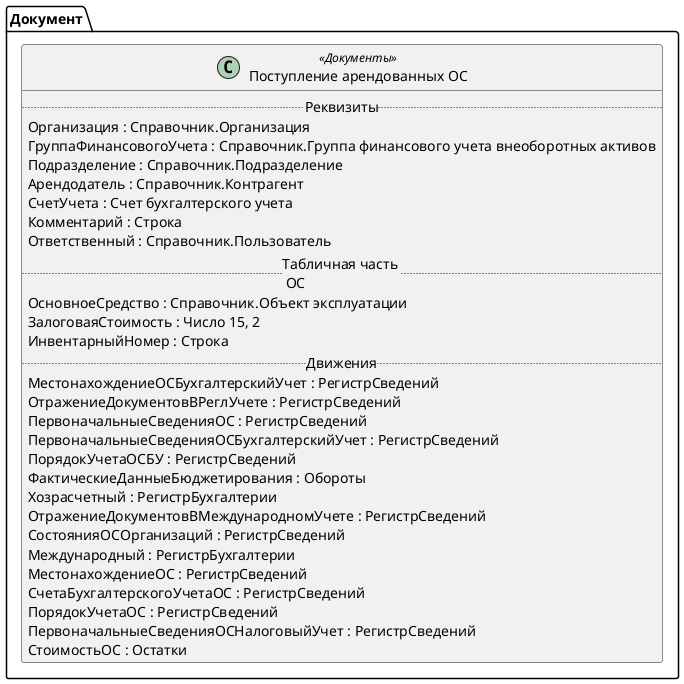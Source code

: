 ﻿@startuml ПоступлениеАрендованныхОС
'!include templates.wsd
'..\include templates.wsd
class Документ.ПоступлениеАрендованныхОС as "Поступление арендованных ОС" <<Документы>>
{
..Реквизиты..
Организация : Справочник.Организация
ГруппаФинансовогоУчета : Справочник.Группа финансового учета внеоборотных активов
Подразделение : Справочник.Подразделение
Арендодатель : Справочник.Контрагент
СчетУчета : Счет бухгалтерского учета
Комментарий : Строка
Ответственный : Справочник.Пользователь
..Табличная часть \n ОС..
ОсновноеСредство : Справочник.Объект эксплуатации
ЗалоговаяСтоимость : Число 15, 2
ИнвентарныйНомер : Строка
..Движения..
МестонахождениеОСБухгалтерскийУчет : РегистрСведений
ОтражениеДокументовВРеглУчете : РегистрСведений
ПервоначальныеСведенияОС : РегистрСведений
ПервоначальныеСведенияОСБухгалтерскийУчет : РегистрСведений
ПорядокУчетаОСБУ : РегистрСведений
ФактическиеДанныеБюджетирования : Обороты
Хозрасчетный : РегистрБухгалтерии
ОтражениеДокументовВМеждународномУчете : РегистрСведений
СостоянияОСОрганизаций : РегистрСведений
Международный : РегистрБухгалтерии
МестонахождениеОС : РегистрСведений
СчетаБухгалтерскогоУчетаОС : РегистрСведений
ПорядокУчетаОС : РегистрСведений
ПервоначальныеСведенияОСНалоговыйУчет : РегистрСведений
СтоимостьОС : Остатки
}
@enduml
